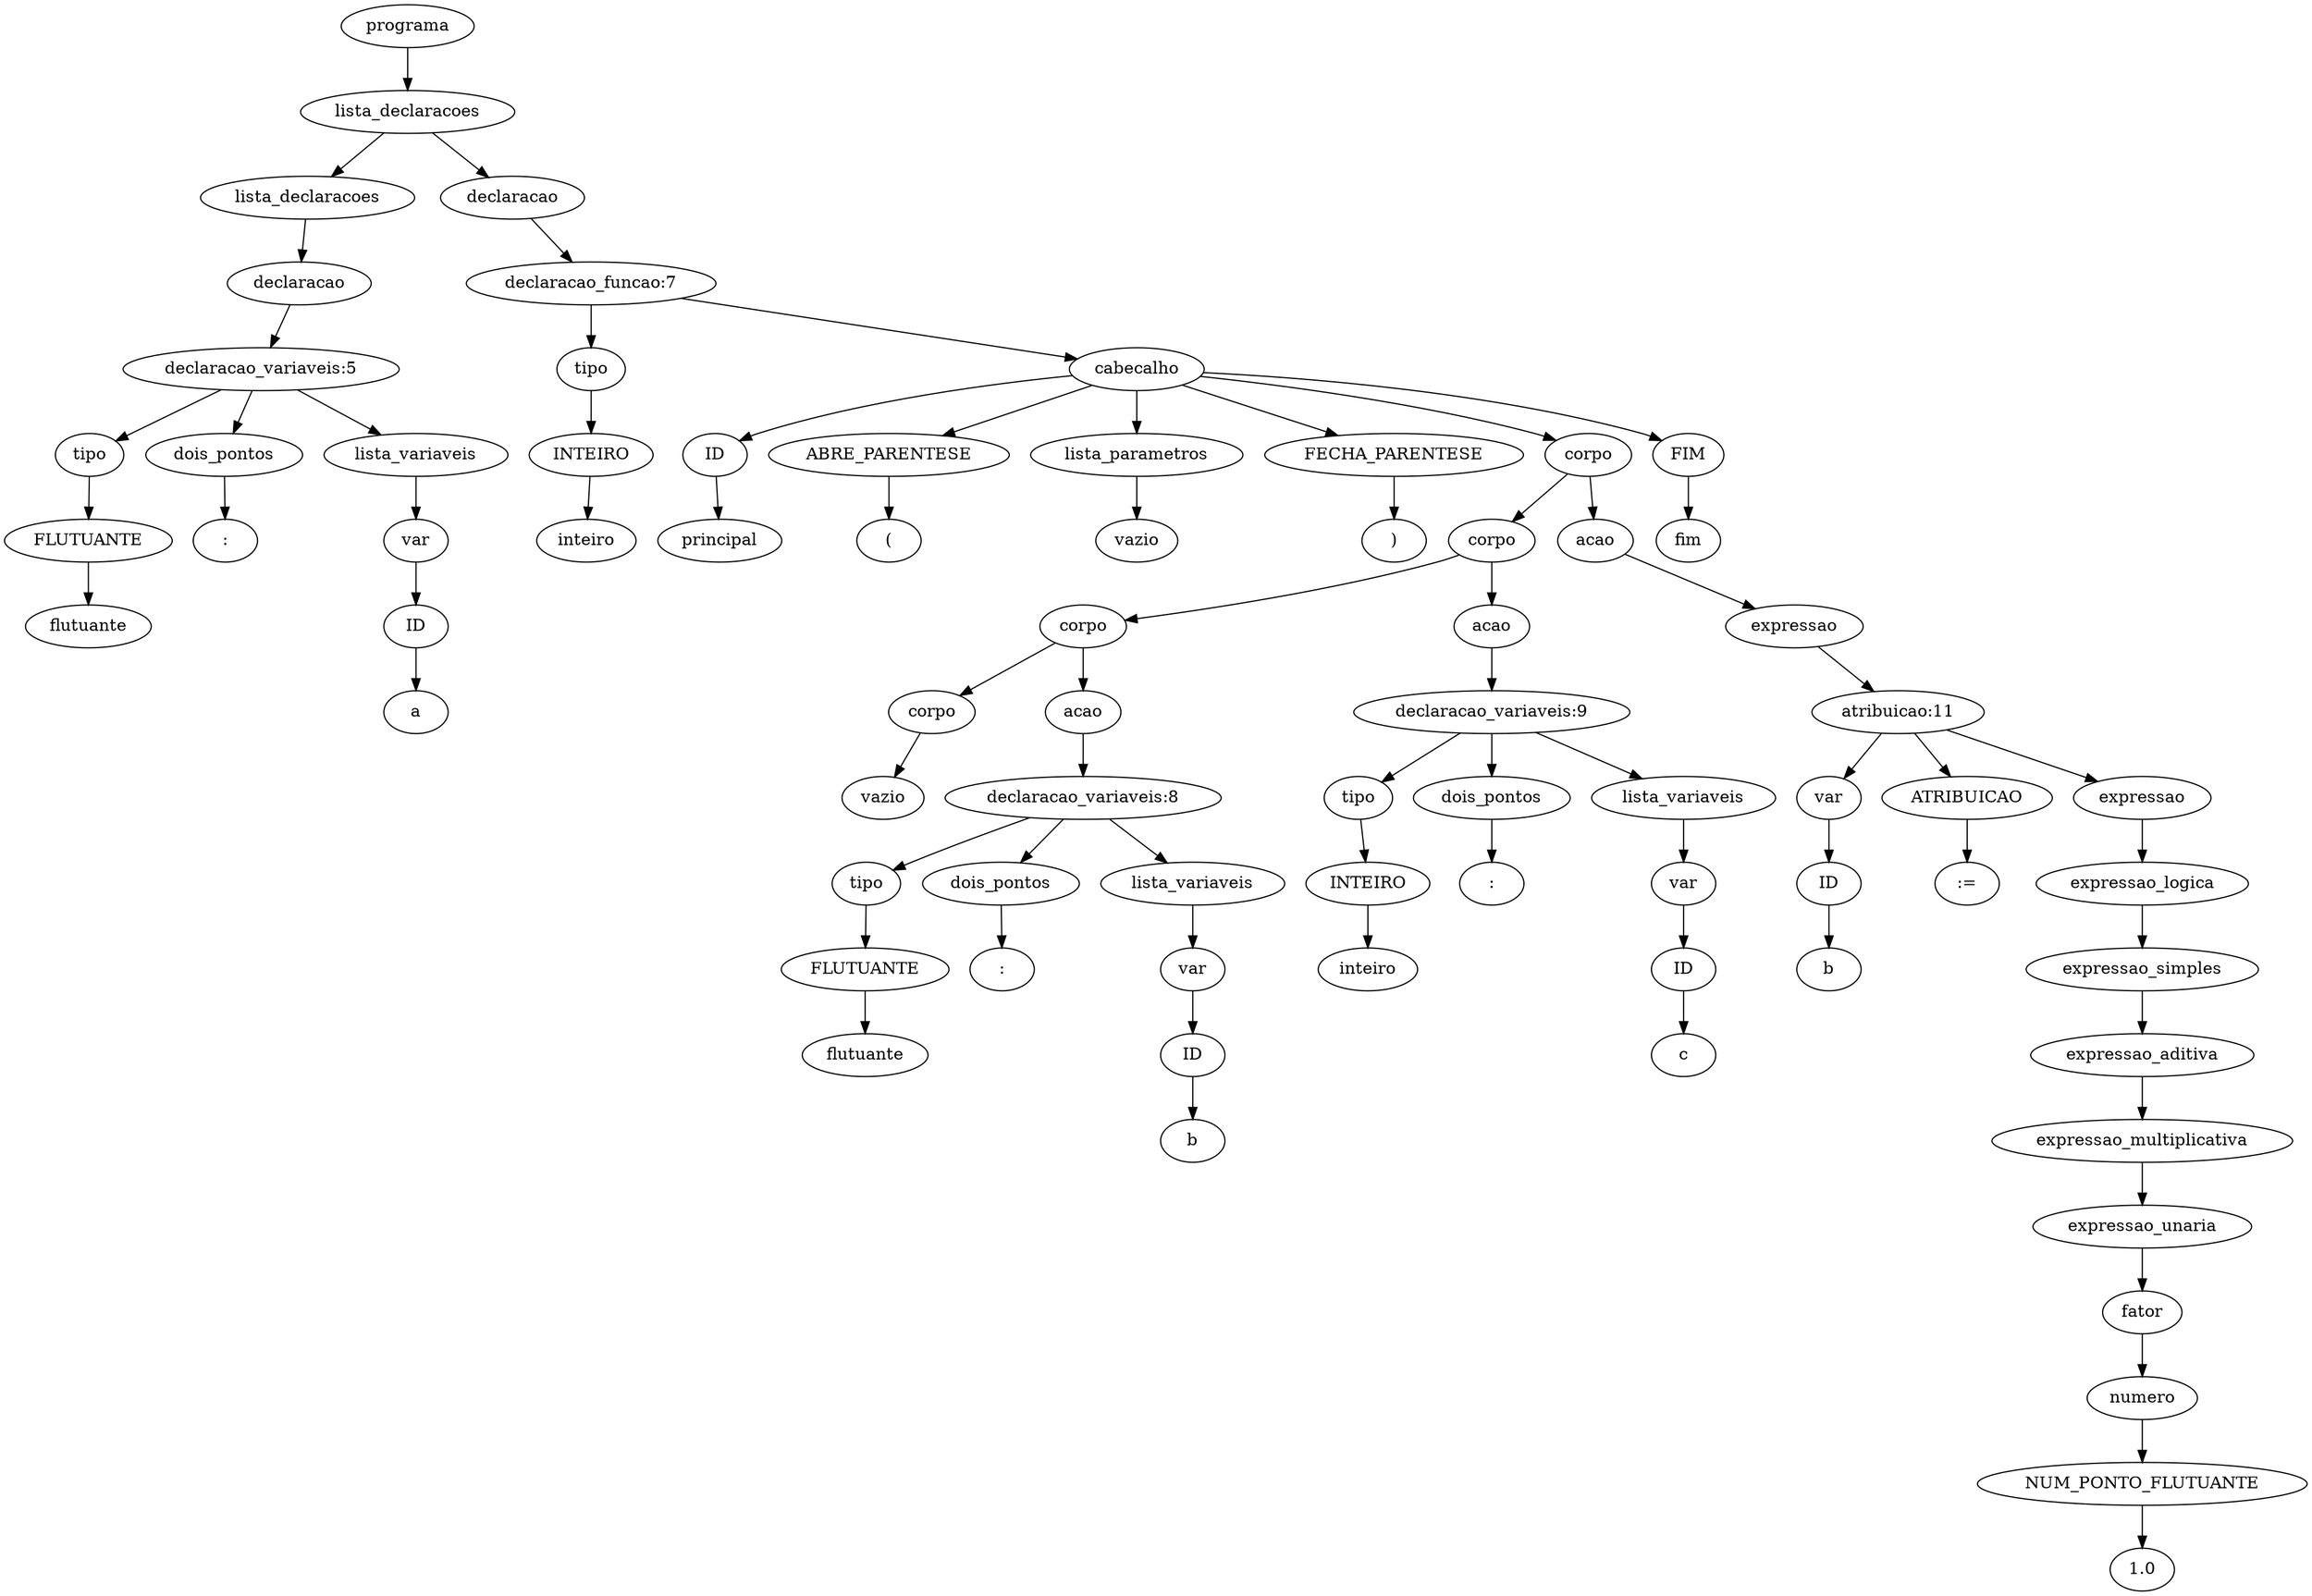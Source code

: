 digraph tree {
    "0x7f0a563275e0" [label="programa"];
    "0x7f0a561a3820" [label="lista_declaracoes"];
    "0x7f0a56438730" [label="lista_declaracoes"];
    "0x7f0a56453340" [label="declaracao"];
    "0x7f0a567a9610" [label="declaracao_variaveis:5"];
    "0x7f0a56469ee0" [label="tipo"];
    "0x7f0a562c1fd0" [label="FLUTUANTE"];
    "0x7f0a567a9700" [label="flutuante"];
    "0x7f0a562c13a0" [label="dois_pontos"];
    "0x7f0a561a3160" [label=":"];
    "0x7f0a561a30d0" [label="lista_variaveis"];
    "0x7f0a564531f0" [label="var"];
    "0x7f0a56453370" [label="ID"];
    "0x7f0a561a31c0" [label="a"];
    "0x7f0a561a3100" [label="declaracao"];
    "0x7f0a561a3250" [label="declaracao_funcao:7"];
    "0x7f0a561a3280" [label="tipo"];
    "0x7f0a561a32b0" [label="INTEIRO"];
    "0x7f0a561a32e0" [label="inteiro"];
    "0x7f0a561a3610" [label="cabecalho"];
    "0x7f0a561a3a60" [label="ID"];
    "0x7f0a561a37f0" [label="principal"];
    "0x7f0a561a3ee0" [label="ABRE_PARENTESE"];
    "0x7f0a561a3f10" [label="("];
    "0x7f0a561a3460" [label="lista_parametros"];
    "0x7f0a561a3190" [label="vazio"];
    "0x7f0a561a3f40" [label="FECHA_PARENTESE"];
    "0x7f0a561a3f70" [label=")"];
    "0x7f0a561a3e50" [label="corpo"];
    "0x7f0a561a3940" [label="corpo"];
    "0x7f0a561a3700" [label="corpo"];
    "0x7f0a561a3580" [label="corpo"];
    "0x7f0a561a3310" [label="vazio"];
    "0x7f0a561a35b0" [label="acao"];
    "0x7f0a561a36a0" [label="declaracao_variaveis:8"];
    "0x7f0a561a3490" [label="tipo"];
    "0x7f0a561a34f0" [label="FLUTUANTE"];
    "0x7f0a561a3670" [label="flutuante"];
    "0x7f0a561a3760" [label="dois_pontos"];
    "0x7f0a561a3880" [label=":"];
    "0x7f0a561a36d0" [label="lista_variaveis"];
    "0x7f0a561a3520" [label="var"];
    "0x7f0a561a34c0" [label="ID"];
    "0x7f0a561a37c0" [label="b"];
    "0x7f0a561a3850" [label="acao"];
    "0x7f0a561a38e0" [label="declaracao_variaveis:9"];
    "0x7f0a561a3400" [label="tipo"];
    "0x7f0a561a3550" [label="INTEIRO"];
    "0x7f0a561a38b0" [label="inteiro"];
    "0x7f0a561a39a0" [label="dois_pontos"];
    "0x7f0a561a3ac0" [label=":"];
    "0x7f0a561a3910" [label="lista_variaveis"];
    "0x7f0a561a3790" [label="var"];
    "0x7f0a561a3730" [label="ID"];
    "0x7f0a561a3a00" [label="c"];
    "0x7f0a561a3d60" [label="acao"];
    "0x7f0a561a3a90" [label="expressao"];
    "0x7f0a561a3d00" [label="atribuicao:11"];
    "0x7f0a561a3640" [label="var"];
    "0x7f0a561a35e0" [label="ID"];
    "0x7f0a561a3af0" [label="b"];
    "0x7f0a561a3d90" [label="ATRIBUICAO"];
    "0x7f0a561a3e20" [label=":="];
    "0x7f0a561a3cd0" [label="expressao"];
    "0x7f0a561a3ca0" [label="expressao_logica"];
    "0x7f0a561a3be0" [label="expressao_simples"];
    "0x7f0a561a3b80" [label="expressao_aditiva"];
    "0x7f0a561a3c70" [label="expressao_multiplicativa"];
    "0x7f0a561a3b20" [label="expressao_unaria"];
    "0x7f0a561a3b50" [label="fator"];
    "0x7f0a561a39d0" [label="numero"];
    "0x7f0a561a3970" [label="NUM_PONTO_FLUTUANTE"];
    "0x7f0a561a3c40" [label="1.0"];
    "0x7f0a561a3fa0" [label="FIM"];
    "0x7f0a561a3fd0" [label="fim"];
    "0x7f0a563275e0" -> "0x7f0a561a3820";
    "0x7f0a561a3820" -> "0x7f0a56438730";
    "0x7f0a561a3820" -> "0x7f0a561a3100";
    "0x7f0a56438730" -> "0x7f0a56453340";
    "0x7f0a56453340" -> "0x7f0a567a9610";
    "0x7f0a567a9610" -> "0x7f0a56469ee0";
    "0x7f0a567a9610" -> "0x7f0a562c13a0";
    "0x7f0a567a9610" -> "0x7f0a561a30d0";
    "0x7f0a56469ee0" -> "0x7f0a562c1fd0";
    "0x7f0a562c1fd0" -> "0x7f0a567a9700";
    "0x7f0a562c13a0" -> "0x7f0a561a3160";
    "0x7f0a561a30d0" -> "0x7f0a564531f0";
    "0x7f0a564531f0" -> "0x7f0a56453370";
    "0x7f0a56453370" -> "0x7f0a561a31c0";
    "0x7f0a561a3100" -> "0x7f0a561a3250";
    "0x7f0a561a3250" -> "0x7f0a561a3280";
    "0x7f0a561a3250" -> "0x7f0a561a3610";
    "0x7f0a561a3280" -> "0x7f0a561a32b0";
    "0x7f0a561a32b0" -> "0x7f0a561a32e0";
    "0x7f0a561a3610" -> "0x7f0a561a3a60";
    "0x7f0a561a3610" -> "0x7f0a561a3ee0";
    "0x7f0a561a3610" -> "0x7f0a561a3460";
    "0x7f0a561a3610" -> "0x7f0a561a3f40";
    "0x7f0a561a3610" -> "0x7f0a561a3e50";
    "0x7f0a561a3610" -> "0x7f0a561a3fa0";
    "0x7f0a561a3a60" -> "0x7f0a561a37f0";
    "0x7f0a561a3ee0" -> "0x7f0a561a3f10";
    "0x7f0a561a3460" -> "0x7f0a561a3190";
    "0x7f0a561a3f40" -> "0x7f0a561a3f70";
    "0x7f0a561a3e50" -> "0x7f0a561a3940";
    "0x7f0a561a3e50" -> "0x7f0a561a3d60";
    "0x7f0a561a3940" -> "0x7f0a561a3700";
    "0x7f0a561a3940" -> "0x7f0a561a3850";
    "0x7f0a561a3700" -> "0x7f0a561a3580";
    "0x7f0a561a3700" -> "0x7f0a561a35b0";
    "0x7f0a561a3580" -> "0x7f0a561a3310";
    "0x7f0a561a35b0" -> "0x7f0a561a36a0";
    "0x7f0a561a36a0" -> "0x7f0a561a3490";
    "0x7f0a561a36a0" -> "0x7f0a561a3760";
    "0x7f0a561a36a0" -> "0x7f0a561a36d0";
    "0x7f0a561a3490" -> "0x7f0a561a34f0";
    "0x7f0a561a34f0" -> "0x7f0a561a3670";
    "0x7f0a561a3760" -> "0x7f0a561a3880";
    "0x7f0a561a36d0" -> "0x7f0a561a3520";
    "0x7f0a561a3520" -> "0x7f0a561a34c0";
    "0x7f0a561a34c0" -> "0x7f0a561a37c0";
    "0x7f0a561a3850" -> "0x7f0a561a38e0";
    "0x7f0a561a38e0" -> "0x7f0a561a3400";
    "0x7f0a561a38e0" -> "0x7f0a561a39a0";
    "0x7f0a561a38e0" -> "0x7f0a561a3910";
    "0x7f0a561a3400" -> "0x7f0a561a3550";
    "0x7f0a561a3550" -> "0x7f0a561a38b0";
    "0x7f0a561a39a0" -> "0x7f0a561a3ac0";
    "0x7f0a561a3910" -> "0x7f0a561a3790";
    "0x7f0a561a3790" -> "0x7f0a561a3730";
    "0x7f0a561a3730" -> "0x7f0a561a3a00";
    "0x7f0a561a3d60" -> "0x7f0a561a3a90";
    "0x7f0a561a3a90" -> "0x7f0a561a3d00";
    "0x7f0a561a3d00" -> "0x7f0a561a3640";
    "0x7f0a561a3d00" -> "0x7f0a561a3d90";
    "0x7f0a561a3d00" -> "0x7f0a561a3cd0";
    "0x7f0a561a3640" -> "0x7f0a561a35e0";
    "0x7f0a561a35e0" -> "0x7f0a561a3af0";
    "0x7f0a561a3d90" -> "0x7f0a561a3e20";
    "0x7f0a561a3cd0" -> "0x7f0a561a3ca0";
    "0x7f0a561a3ca0" -> "0x7f0a561a3be0";
    "0x7f0a561a3be0" -> "0x7f0a561a3b80";
    "0x7f0a561a3b80" -> "0x7f0a561a3c70";
    "0x7f0a561a3c70" -> "0x7f0a561a3b20";
    "0x7f0a561a3b20" -> "0x7f0a561a3b50";
    "0x7f0a561a3b50" -> "0x7f0a561a39d0";
    "0x7f0a561a39d0" -> "0x7f0a561a3970";
    "0x7f0a561a3970" -> "0x7f0a561a3c40";
    "0x7f0a561a3fa0" -> "0x7f0a561a3fd0";
}
